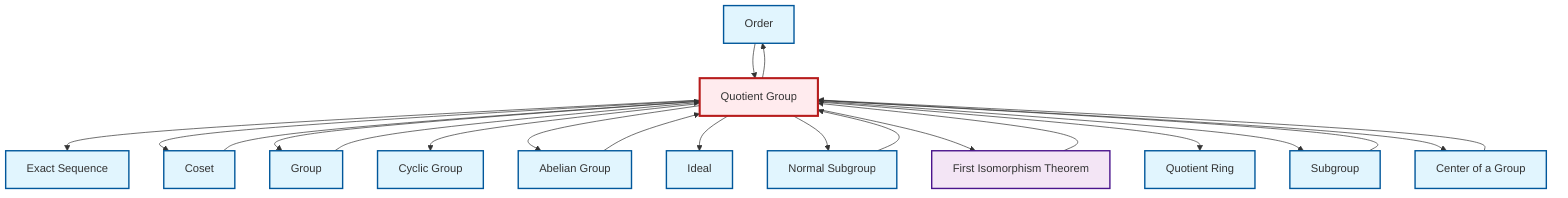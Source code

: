 graph TD
    classDef definition fill:#e1f5fe,stroke:#01579b,stroke-width:2px
    classDef theorem fill:#f3e5f5,stroke:#4a148c,stroke-width:2px
    classDef axiom fill:#fff3e0,stroke:#e65100,stroke-width:2px
    classDef example fill:#e8f5e9,stroke:#1b5e20,stroke-width:2px
    classDef current fill:#ffebee,stroke:#b71c1c,stroke-width:3px
    def-order["Order"]:::definition
    def-group["Group"]:::definition
    def-cyclic-group["Cyclic Group"]:::definition
    def-exact-sequence["Exact Sequence"]:::definition
    def-normal-subgroup["Normal Subgroup"]:::definition
    def-abelian-group["Abelian Group"]:::definition
    def-quotient-group["Quotient Group"]:::definition
    def-quotient-ring["Quotient Ring"]:::definition
    def-subgroup["Subgroup"]:::definition
    def-coset["Coset"]:::definition
    thm-first-isomorphism["First Isomorphism Theorem"]:::theorem
    def-center-of-group["Center of a Group"]:::definition
    def-ideal["Ideal"]:::definition
    def-order --> def-quotient-group
    def-quotient-group --> def-exact-sequence
    def-quotient-group --> def-coset
    def-quotient-group --> def-group
    def-quotient-group --> def-order
    def-group --> def-quotient-group
    def-quotient-group --> def-cyclic-group
    def-quotient-group --> def-abelian-group
    def-quotient-group --> def-ideal
    def-coset --> def-quotient-group
    def-quotient-group --> def-normal-subgroup
    def-quotient-group --> thm-first-isomorphism
    def-abelian-group --> def-quotient-group
    def-center-of-group --> def-quotient-group
    thm-first-isomorphism --> def-quotient-group
    def-quotient-group --> def-quotient-ring
    def-quotient-group --> def-subgroup
    def-quotient-group --> def-center-of-group
    def-normal-subgroup --> def-quotient-group
    def-subgroup --> def-quotient-group
    class def-quotient-group current